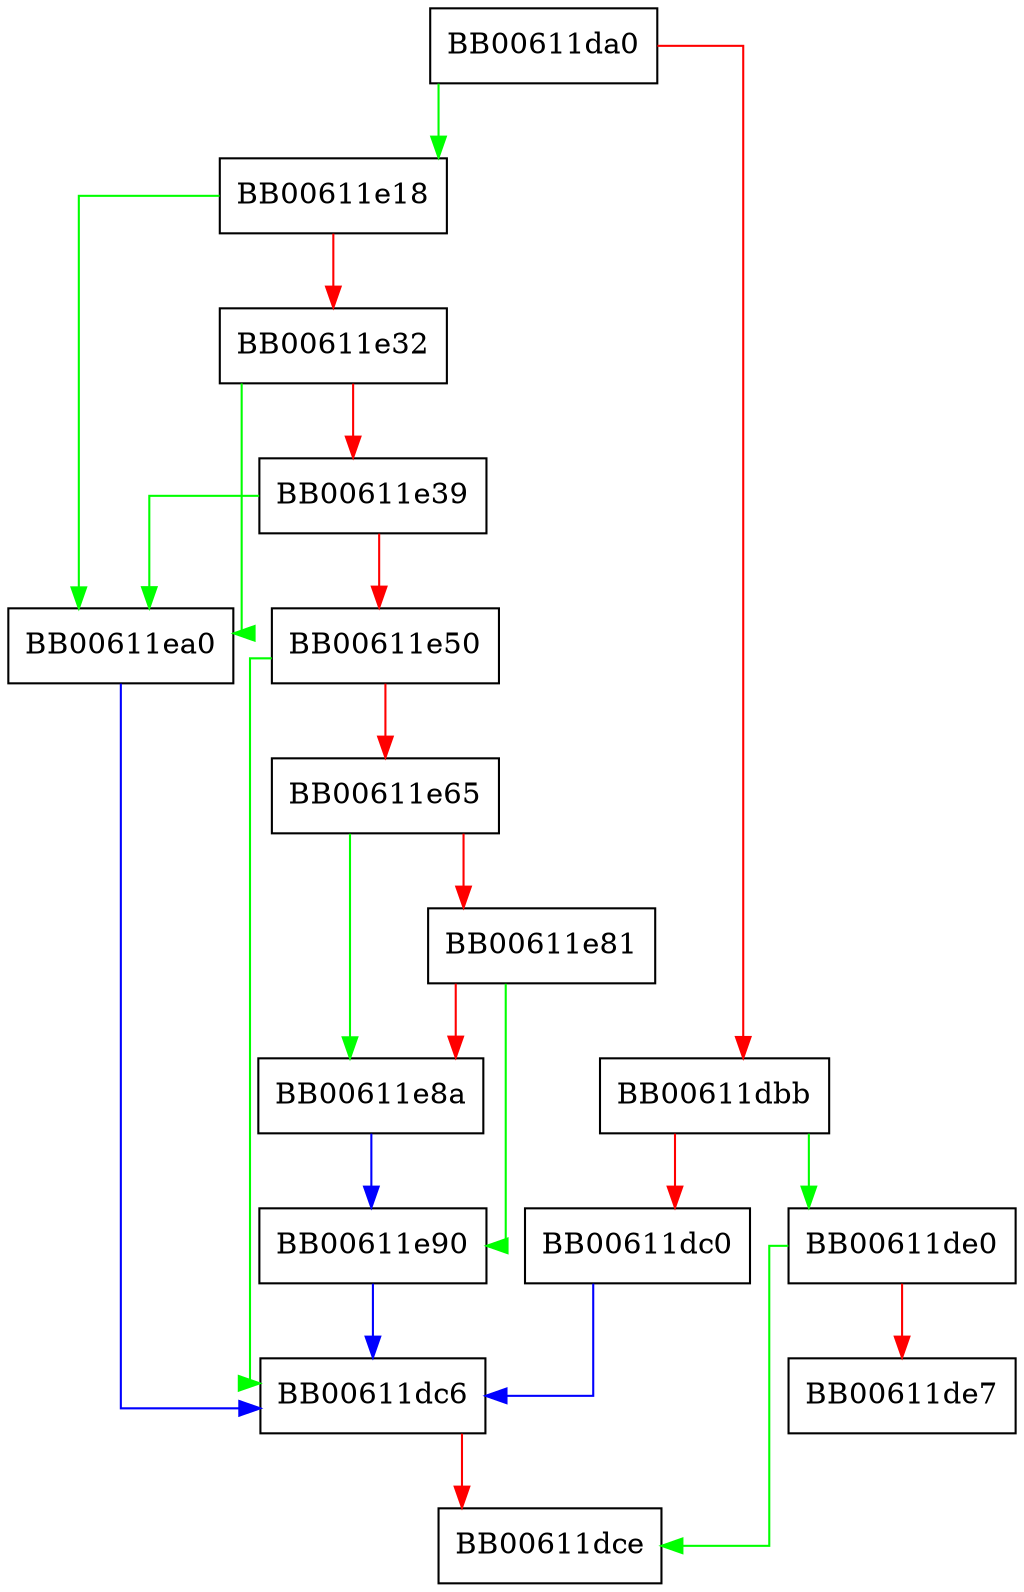 digraph OCSP_RESPID_match_ex {
  node [shape="box"];
  graph [splines=ortho];
  BB00611da0 -> BB00611e18 [color="green"];
  BB00611da0 -> BB00611dbb [color="red"];
  BB00611dbb -> BB00611de0 [color="green"];
  BB00611dbb -> BB00611dc0 [color="red"];
  BB00611dc0 -> BB00611dc6 [color="blue"];
  BB00611dc6 -> BB00611dce [color="red"];
  BB00611de0 -> BB00611dce [color="green"];
  BB00611de0 -> BB00611de7 [color="red"];
  BB00611e18 -> BB00611ea0 [color="green"];
  BB00611e18 -> BB00611e32 [color="red"];
  BB00611e32 -> BB00611ea0 [color="green"];
  BB00611e32 -> BB00611e39 [color="red"];
  BB00611e39 -> BB00611ea0 [color="green"];
  BB00611e39 -> BB00611e50 [color="red"];
  BB00611e50 -> BB00611dc6 [color="green"];
  BB00611e50 -> BB00611e65 [color="red"];
  BB00611e65 -> BB00611e8a [color="green"];
  BB00611e65 -> BB00611e81 [color="red"];
  BB00611e81 -> BB00611e90 [color="green"];
  BB00611e81 -> BB00611e8a [color="red"];
  BB00611e8a -> BB00611e90 [color="blue"];
  BB00611e90 -> BB00611dc6 [color="blue"];
  BB00611ea0 -> BB00611dc6 [color="blue"];
}